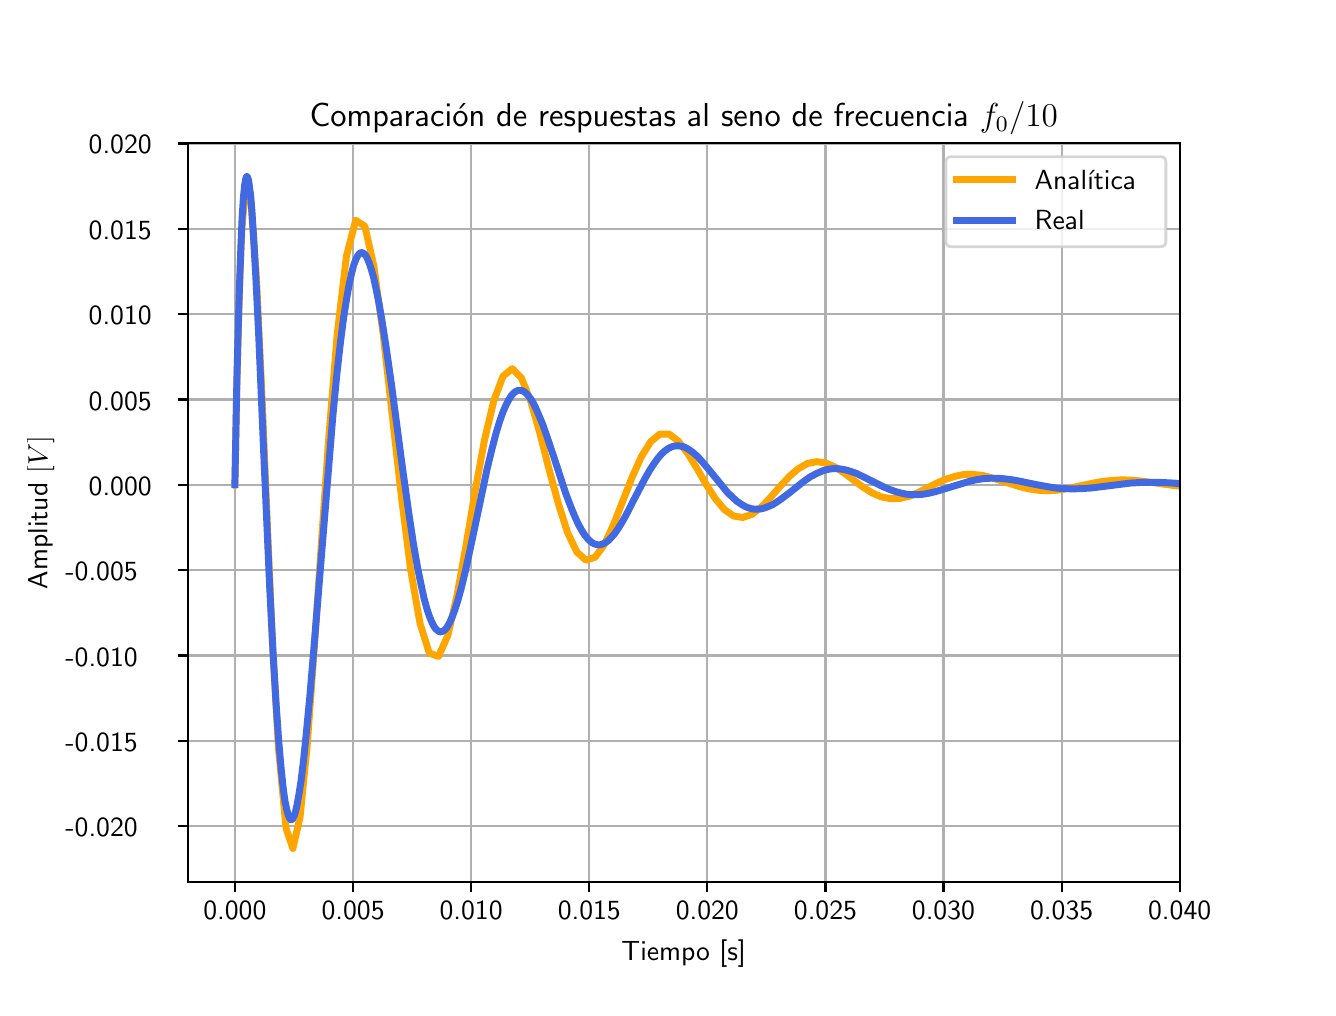\begingroup%
\makeatletter%
\begin{pgfpicture}%
\pgfpathrectangle{\pgfpointorigin}{\pgfqpoint{6.4in}{4.8in}}%
\pgfusepath{use as bounding box, clip}%
\begin{pgfscope}%
\pgfsetbuttcap%
\pgfsetmiterjoin%
\definecolor{currentfill}{rgb}{1.0,1.0,1.0}%
\pgfsetfillcolor{currentfill}%
\pgfsetlinewidth{0.0pt}%
\definecolor{currentstroke}{rgb}{1.0,1.0,1.0}%
\pgfsetstrokecolor{currentstroke}%
\pgfsetdash{}{0pt}%
\pgfpathmoveto{\pgfqpoint{0.0in}{0.0in}}%
\pgfpathlineto{\pgfqpoint{6.4in}{0.0in}}%
\pgfpathlineto{\pgfqpoint{6.4in}{4.8in}}%
\pgfpathlineto{\pgfqpoint{0.0in}{4.8in}}%
\pgfpathclose%
\pgfusepath{fill}%
\end{pgfscope}%
\begin{pgfscope}%
\pgfsetbuttcap%
\pgfsetmiterjoin%
\definecolor{currentfill}{rgb}{1.0,1.0,1.0}%
\pgfsetfillcolor{currentfill}%
\pgfsetlinewidth{0.0pt}%
\definecolor{currentstroke}{rgb}{0.0,0.0,0.0}%
\pgfsetstrokecolor{currentstroke}%
\pgfsetstrokeopacity{0.0}%
\pgfsetdash{}{0pt}%
\pgfpathmoveto{\pgfqpoint{0.8in}{0.528in}}%
\pgfpathlineto{\pgfqpoint{5.76in}{0.528in}}%
\pgfpathlineto{\pgfqpoint{5.76in}{4.224in}}%
\pgfpathlineto{\pgfqpoint{0.8in}{4.224in}}%
\pgfpathclose%
\pgfusepath{fill}%
\end{pgfscope}%
\begin{pgfscope}%
\pgfpathrectangle{\pgfqpoint{0.8in}{0.528in}}{\pgfqpoint{4.96in}{3.696in}}%
\pgfusepath{clip}%
\pgfsetrectcap%
\pgfsetroundjoin%
\pgfsetlinewidth{0.803pt}%
\definecolor{currentstroke}{rgb}{0.69,0.69,0.69}%
\pgfsetstrokecolor{currentstroke}%
\pgfsetdash{}{0pt}%
\pgfpathmoveto{\pgfqpoint{1.036in}{0.528in}}%
\pgfpathlineto{\pgfqpoint{1.036in}{4.224in}}%
\pgfusepath{stroke}%
\end{pgfscope}%
\begin{pgfscope}%
\pgfsetbuttcap%
\pgfsetroundjoin%
\definecolor{currentfill}{rgb}{0.0,0.0,0.0}%
\pgfsetfillcolor{currentfill}%
\pgfsetlinewidth{0.803pt}%
\definecolor{currentstroke}{rgb}{0.0,0.0,0.0}%
\pgfsetstrokecolor{currentstroke}%
\pgfsetdash{}{0pt}%
\pgfsys@defobject{currentmarker}{\pgfqpoint{0.0in}{-0.049in}}{\pgfqpoint{0.0in}{0.0in}}{%
\pgfpathmoveto{\pgfqpoint{0.0in}{0.0in}}%
\pgfpathlineto{\pgfqpoint{0.0in}{-0.049in}}%
\pgfusepath{stroke,fill}%
}%
\begin{pgfscope}%
\pgfsys@transformshift{1.036in}{0.528in}%
\pgfsys@useobject{currentmarker}{}%
\end{pgfscope}%
\end{pgfscope}%
\begin{pgfscope}%
\definecolor{textcolor}{rgb}{0.0,0.0,0.0}%
\pgfsetstrokecolor{textcolor}%
\pgfsetfillcolor{textcolor}%
\pgftext[x=1.036in,y=0.431in,,top]{\color{textcolor}\sffamily\fontsize{10.0}{12.0}\selectfont 0.000}%
\end{pgfscope}%
\begin{pgfscope}%
\pgfpathrectangle{\pgfqpoint{0.8in}{0.528in}}{\pgfqpoint{4.96in}{3.696in}}%
\pgfusepath{clip}%
\pgfsetrectcap%
\pgfsetroundjoin%
\pgfsetlinewidth{0.803pt}%
\definecolor{currentstroke}{rgb}{0.69,0.69,0.69}%
\pgfsetstrokecolor{currentstroke}%
\pgfsetdash{}{0pt}%
\pgfpathmoveto{\pgfqpoint{1.627in}{0.528in}}%
\pgfpathlineto{\pgfqpoint{1.627in}{4.224in}}%
\pgfusepath{stroke}%
\end{pgfscope}%
\begin{pgfscope}%
\pgfsetbuttcap%
\pgfsetroundjoin%
\definecolor{currentfill}{rgb}{0.0,0.0,0.0}%
\pgfsetfillcolor{currentfill}%
\pgfsetlinewidth{0.803pt}%
\definecolor{currentstroke}{rgb}{0.0,0.0,0.0}%
\pgfsetstrokecolor{currentstroke}%
\pgfsetdash{}{0pt}%
\pgfsys@defobject{currentmarker}{\pgfqpoint{0.0in}{-0.049in}}{\pgfqpoint{0.0in}{0.0in}}{%
\pgfpathmoveto{\pgfqpoint{0.0in}{0.0in}}%
\pgfpathlineto{\pgfqpoint{0.0in}{-0.049in}}%
\pgfusepath{stroke,fill}%
}%
\begin{pgfscope}%
\pgfsys@transformshift{1.627in}{0.528in}%
\pgfsys@useobject{currentmarker}{}%
\end{pgfscope}%
\end{pgfscope}%
\begin{pgfscope}%
\definecolor{textcolor}{rgb}{0.0,0.0,0.0}%
\pgfsetstrokecolor{textcolor}%
\pgfsetfillcolor{textcolor}%
\pgftext[x=1.627in,y=0.431in,,top]{\color{textcolor}\sffamily\fontsize{10.0}{12.0}\selectfont 0.005}%
\end{pgfscope}%
\begin{pgfscope}%
\pgfpathrectangle{\pgfqpoint{0.8in}{0.528in}}{\pgfqpoint{4.96in}{3.696in}}%
\pgfusepath{clip}%
\pgfsetrectcap%
\pgfsetroundjoin%
\pgfsetlinewidth{0.803pt}%
\definecolor{currentstroke}{rgb}{0.69,0.69,0.69}%
\pgfsetstrokecolor{currentstroke}%
\pgfsetdash{}{0pt}%
\pgfpathmoveto{\pgfqpoint{2.217in}{0.528in}}%
\pgfpathlineto{\pgfqpoint{2.217in}{4.224in}}%
\pgfusepath{stroke}%
\end{pgfscope}%
\begin{pgfscope}%
\pgfsetbuttcap%
\pgfsetroundjoin%
\definecolor{currentfill}{rgb}{0.0,0.0,0.0}%
\pgfsetfillcolor{currentfill}%
\pgfsetlinewidth{0.803pt}%
\definecolor{currentstroke}{rgb}{0.0,0.0,0.0}%
\pgfsetstrokecolor{currentstroke}%
\pgfsetdash{}{0pt}%
\pgfsys@defobject{currentmarker}{\pgfqpoint{0.0in}{-0.049in}}{\pgfqpoint{0.0in}{0.0in}}{%
\pgfpathmoveto{\pgfqpoint{0.0in}{0.0in}}%
\pgfpathlineto{\pgfqpoint{0.0in}{-0.049in}}%
\pgfusepath{stroke,fill}%
}%
\begin{pgfscope}%
\pgfsys@transformshift{2.217in}{0.528in}%
\pgfsys@useobject{currentmarker}{}%
\end{pgfscope}%
\end{pgfscope}%
\begin{pgfscope}%
\definecolor{textcolor}{rgb}{0.0,0.0,0.0}%
\pgfsetstrokecolor{textcolor}%
\pgfsetfillcolor{textcolor}%
\pgftext[x=2.217in,y=0.431in,,top]{\color{textcolor}\sffamily\fontsize{10.0}{12.0}\selectfont 0.010}%
\end{pgfscope}%
\begin{pgfscope}%
\pgfpathrectangle{\pgfqpoint{0.8in}{0.528in}}{\pgfqpoint{4.96in}{3.696in}}%
\pgfusepath{clip}%
\pgfsetrectcap%
\pgfsetroundjoin%
\pgfsetlinewidth{0.803pt}%
\definecolor{currentstroke}{rgb}{0.69,0.69,0.69}%
\pgfsetstrokecolor{currentstroke}%
\pgfsetdash{}{0pt}%
\pgfpathmoveto{\pgfqpoint{2.808in}{0.528in}}%
\pgfpathlineto{\pgfqpoint{2.808in}{4.224in}}%
\pgfusepath{stroke}%
\end{pgfscope}%
\begin{pgfscope}%
\pgfsetbuttcap%
\pgfsetroundjoin%
\definecolor{currentfill}{rgb}{0.0,0.0,0.0}%
\pgfsetfillcolor{currentfill}%
\pgfsetlinewidth{0.803pt}%
\definecolor{currentstroke}{rgb}{0.0,0.0,0.0}%
\pgfsetstrokecolor{currentstroke}%
\pgfsetdash{}{0pt}%
\pgfsys@defobject{currentmarker}{\pgfqpoint{0.0in}{-0.049in}}{\pgfqpoint{0.0in}{0.0in}}{%
\pgfpathmoveto{\pgfqpoint{0.0in}{0.0in}}%
\pgfpathlineto{\pgfqpoint{0.0in}{-0.049in}}%
\pgfusepath{stroke,fill}%
}%
\begin{pgfscope}%
\pgfsys@transformshift{2.808in}{0.528in}%
\pgfsys@useobject{currentmarker}{}%
\end{pgfscope}%
\end{pgfscope}%
\begin{pgfscope}%
\definecolor{textcolor}{rgb}{0.0,0.0,0.0}%
\pgfsetstrokecolor{textcolor}%
\pgfsetfillcolor{textcolor}%
\pgftext[x=2.808in,y=0.431in,,top]{\color{textcolor}\sffamily\fontsize{10.0}{12.0}\selectfont 0.015}%
\end{pgfscope}%
\begin{pgfscope}%
\pgfpathrectangle{\pgfqpoint{0.8in}{0.528in}}{\pgfqpoint{4.96in}{3.696in}}%
\pgfusepath{clip}%
\pgfsetrectcap%
\pgfsetroundjoin%
\pgfsetlinewidth{0.803pt}%
\definecolor{currentstroke}{rgb}{0.69,0.69,0.69}%
\pgfsetstrokecolor{currentstroke}%
\pgfsetdash{}{0pt}%
\pgfpathmoveto{\pgfqpoint{3.398in}{0.528in}}%
\pgfpathlineto{\pgfqpoint{3.398in}{4.224in}}%
\pgfusepath{stroke}%
\end{pgfscope}%
\begin{pgfscope}%
\pgfsetbuttcap%
\pgfsetroundjoin%
\definecolor{currentfill}{rgb}{0.0,0.0,0.0}%
\pgfsetfillcolor{currentfill}%
\pgfsetlinewidth{0.803pt}%
\definecolor{currentstroke}{rgb}{0.0,0.0,0.0}%
\pgfsetstrokecolor{currentstroke}%
\pgfsetdash{}{0pt}%
\pgfsys@defobject{currentmarker}{\pgfqpoint{0.0in}{-0.049in}}{\pgfqpoint{0.0in}{0.0in}}{%
\pgfpathmoveto{\pgfqpoint{0.0in}{0.0in}}%
\pgfpathlineto{\pgfqpoint{0.0in}{-0.049in}}%
\pgfusepath{stroke,fill}%
}%
\begin{pgfscope}%
\pgfsys@transformshift{3.398in}{0.528in}%
\pgfsys@useobject{currentmarker}{}%
\end{pgfscope}%
\end{pgfscope}%
\begin{pgfscope}%
\definecolor{textcolor}{rgb}{0.0,0.0,0.0}%
\pgfsetstrokecolor{textcolor}%
\pgfsetfillcolor{textcolor}%
\pgftext[x=3.398in,y=0.431in,,top]{\color{textcolor}\sffamily\fontsize{10.0}{12.0}\selectfont 0.020}%
\end{pgfscope}%
\begin{pgfscope}%
\pgfpathrectangle{\pgfqpoint{0.8in}{0.528in}}{\pgfqpoint{4.96in}{3.696in}}%
\pgfusepath{clip}%
\pgfsetrectcap%
\pgfsetroundjoin%
\pgfsetlinewidth{0.803pt}%
\definecolor{currentstroke}{rgb}{0.69,0.69,0.69}%
\pgfsetstrokecolor{currentstroke}%
\pgfsetdash{}{0pt}%
\pgfpathmoveto{\pgfqpoint{3.989in}{0.528in}}%
\pgfpathlineto{\pgfqpoint{3.989in}{4.224in}}%
\pgfusepath{stroke}%
\end{pgfscope}%
\begin{pgfscope}%
\pgfsetbuttcap%
\pgfsetroundjoin%
\definecolor{currentfill}{rgb}{0.0,0.0,0.0}%
\pgfsetfillcolor{currentfill}%
\pgfsetlinewidth{0.803pt}%
\definecolor{currentstroke}{rgb}{0.0,0.0,0.0}%
\pgfsetstrokecolor{currentstroke}%
\pgfsetdash{}{0pt}%
\pgfsys@defobject{currentmarker}{\pgfqpoint{0.0in}{-0.049in}}{\pgfqpoint{0.0in}{0.0in}}{%
\pgfpathmoveto{\pgfqpoint{0.0in}{0.0in}}%
\pgfpathlineto{\pgfqpoint{0.0in}{-0.049in}}%
\pgfusepath{stroke,fill}%
}%
\begin{pgfscope}%
\pgfsys@transformshift{3.989in}{0.528in}%
\pgfsys@useobject{currentmarker}{}%
\end{pgfscope}%
\end{pgfscope}%
\begin{pgfscope}%
\definecolor{textcolor}{rgb}{0.0,0.0,0.0}%
\pgfsetstrokecolor{textcolor}%
\pgfsetfillcolor{textcolor}%
\pgftext[x=3.989in,y=0.431in,,top]{\color{textcolor}\sffamily\fontsize{10.0}{12.0}\selectfont 0.025}%
\end{pgfscope}%
\begin{pgfscope}%
\pgfpathrectangle{\pgfqpoint{0.8in}{0.528in}}{\pgfqpoint{4.96in}{3.696in}}%
\pgfusepath{clip}%
\pgfsetrectcap%
\pgfsetroundjoin%
\pgfsetlinewidth{0.803pt}%
\definecolor{currentstroke}{rgb}{0.69,0.69,0.69}%
\pgfsetstrokecolor{currentstroke}%
\pgfsetdash{}{0pt}%
\pgfpathmoveto{\pgfqpoint{4.579in}{0.528in}}%
\pgfpathlineto{\pgfqpoint{4.579in}{4.224in}}%
\pgfusepath{stroke}%
\end{pgfscope}%
\begin{pgfscope}%
\pgfsetbuttcap%
\pgfsetroundjoin%
\definecolor{currentfill}{rgb}{0.0,0.0,0.0}%
\pgfsetfillcolor{currentfill}%
\pgfsetlinewidth{0.803pt}%
\definecolor{currentstroke}{rgb}{0.0,0.0,0.0}%
\pgfsetstrokecolor{currentstroke}%
\pgfsetdash{}{0pt}%
\pgfsys@defobject{currentmarker}{\pgfqpoint{0.0in}{-0.049in}}{\pgfqpoint{0.0in}{0.0in}}{%
\pgfpathmoveto{\pgfqpoint{0.0in}{0.0in}}%
\pgfpathlineto{\pgfqpoint{0.0in}{-0.049in}}%
\pgfusepath{stroke,fill}%
}%
\begin{pgfscope}%
\pgfsys@transformshift{4.579in}{0.528in}%
\pgfsys@useobject{currentmarker}{}%
\end{pgfscope}%
\end{pgfscope}%
\begin{pgfscope}%
\definecolor{textcolor}{rgb}{0.0,0.0,0.0}%
\pgfsetstrokecolor{textcolor}%
\pgfsetfillcolor{textcolor}%
\pgftext[x=4.579in,y=0.431in,,top]{\color{textcolor}\sffamily\fontsize{10.0}{12.0}\selectfont 0.030}%
\end{pgfscope}%
\begin{pgfscope}%
\pgfpathrectangle{\pgfqpoint{0.8in}{0.528in}}{\pgfqpoint{4.96in}{3.696in}}%
\pgfusepath{clip}%
\pgfsetrectcap%
\pgfsetroundjoin%
\pgfsetlinewidth{0.803pt}%
\definecolor{currentstroke}{rgb}{0.69,0.69,0.69}%
\pgfsetstrokecolor{currentstroke}%
\pgfsetdash{}{0pt}%
\pgfpathmoveto{\pgfqpoint{5.17in}{0.528in}}%
\pgfpathlineto{\pgfqpoint{5.17in}{4.224in}}%
\pgfusepath{stroke}%
\end{pgfscope}%
\begin{pgfscope}%
\pgfsetbuttcap%
\pgfsetroundjoin%
\definecolor{currentfill}{rgb}{0.0,0.0,0.0}%
\pgfsetfillcolor{currentfill}%
\pgfsetlinewidth{0.803pt}%
\definecolor{currentstroke}{rgb}{0.0,0.0,0.0}%
\pgfsetstrokecolor{currentstroke}%
\pgfsetdash{}{0pt}%
\pgfsys@defobject{currentmarker}{\pgfqpoint{0.0in}{-0.049in}}{\pgfqpoint{0.0in}{0.0in}}{%
\pgfpathmoveto{\pgfqpoint{0.0in}{0.0in}}%
\pgfpathlineto{\pgfqpoint{0.0in}{-0.049in}}%
\pgfusepath{stroke,fill}%
}%
\begin{pgfscope}%
\pgfsys@transformshift{5.17in}{0.528in}%
\pgfsys@useobject{currentmarker}{}%
\end{pgfscope}%
\end{pgfscope}%
\begin{pgfscope}%
\definecolor{textcolor}{rgb}{0.0,0.0,0.0}%
\pgfsetstrokecolor{textcolor}%
\pgfsetfillcolor{textcolor}%
\pgftext[x=5.17in,y=0.431in,,top]{\color{textcolor}\sffamily\fontsize{10.0}{12.0}\selectfont 0.035}%
\end{pgfscope}%
\begin{pgfscope}%
\pgfpathrectangle{\pgfqpoint{0.8in}{0.528in}}{\pgfqpoint{4.96in}{3.696in}}%
\pgfusepath{clip}%
\pgfsetrectcap%
\pgfsetroundjoin%
\pgfsetlinewidth{0.803pt}%
\definecolor{currentstroke}{rgb}{0.69,0.69,0.69}%
\pgfsetstrokecolor{currentstroke}%
\pgfsetdash{}{0pt}%
\pgfpathmoveto{\pgfqpoint{5.76in}{0.528in}}%
\pgfpathlineto{\pgfqpoint{5.76in}{4.224in}}%
\pgfusepath{stroke}%
\end{pgfscope}%
\begin{pgfscope}%
\pgfsetbuttcap%
\pgfsetroundjoin%
\definecolor{currentfill}{rgb}{0.0,0.0,0.0}%
\pgfsetfillcolor{currentfill}%
\pgfsetlinewidth{0.803pt}%
\definecolor{currentstroke}{rgb}{0.0,0.0,0.0}%
\pgfsetstrokecolor{currentstroke}%
\pgfsetdash{}{0pt}%
\pgfsys@defobject{currentmarker}{\pgfqpoint{0.0in}{-0.049in}}{\pgfqpoint{0.0in}{0.0in}}{%
\pgfpathmoveto{\pgfqpoint{0.0in}{0.0in}}%
\pgfpathlineto{\pgfqpoint{0.0in}{-0.049in}}%
\pgfusepath{stroke,fill}%
}%
\begin{pgfscope}%
\pgfsys@transformshift{5.76in}{0.528in}%
\pgfsys@useobject{currentmarker}{}%
\end{pgfscope}%
\end{pgfscope}%
\begin{pgfscope}%
\definecolor{textcolor}{rgb}{0.0,0.0,0.0}%
\pgfsetstrokecolor{textcolor}%
\pgfsetfillcolor{textcolor}%
\pgftext[x=5.76in,y=0.431in,,top]{\color{textcolor}\sffamily\fontsize{10.0}{12.0}\selectfont 0.040}%
\end{pgfscope}%
\begin{pgfscope}%
\definecolor{textcolor}{rgb}{0.0,0.0,0.0}%
\pgfsetstrokecolor{textcolor}%
\pgfsetfillcolor{textcolor}%
\pgftext[x=3.28in,y=0.241in,,top]{\color{textcolor}\sffamily\fontsize{10.0}{12.0}\selectfont Tiempo [s]}%
\end{pgfscope}%
\begin{pgfscope}%
\pgfpathrectangle{\pgfqpoint{0.8in}{0.528in}}{\pgfqpoint{4.96in}{3.696in}}%
\pgfusepath{clip}%
\pgfsetrectcap%
\pgfsetroundjoin%
\pgfsetlinewidth{0.803pt}%
\definecolor{currentstroke}{rgb}{0.69,0.69,0.69}%
\pgfsetstrokecolor{currentstroke}%
\pgfsetdash{}{0pt}%
\pgfpathmoveto{\pgfqpoint{0.8in}{0.808in}}%
\pgfpathlineto{\pgfqpoint{5.76in}{0.808in}}%
\pgfusepath{stroke}%
\end{pgfscope}%
\begin{pgfscope}%
\pgfsetbuttcap%
\pgfsetroundjoin%
\definecolor{currentfill}{rgb}{0.0,0.0,0.0}%
\pgfsetfillcolor{currentfill}%
\pgfsetlinewidth{0.803pt}%
\definecolor{currentstroke}{rgb}{0.0,0.0,0.0}%
\pgfsetstrokecolor{currentstroke}%
\pgfsetdash{}{0pt}%
\pgfsys@defobject{currentmarker}{\pgfqpoint{-0.049in}{0.0in}}{\pgfqpoint{0.0in}{0.0in}}{%
\pgfpathmoveto{\pgfqpoint{0.0in}{0.0in}}%
\pgfpathlineto{\pgfqpoint{-0.049in}{0.0in}}%
\pgfusepath{stroke,fill}%
}%
\begin{pgfscope}%
\pgfsys@transformshift{0.8in}{0.808in}%
\pgfsys@useobject{currentmarker}{}%
\end{pgfscope}%
\end{pgfscope}%
\begin{pgfscope}%
\definecolor{textcolor}{rgb}{0.0,0.0,0.0}%
\pgfsetstrokecolor{textcolor}%
\pgfsetfillcolor{textcolor}%
\pgftext[x=0.189in, y=0.755in, left, base]{\color{textcolor}\sffamily\fontsize{10.0}{12.0}\selectfont −0.020}%
\end{pgfscope}%
\begin{pgfscope}%
\pgfpathrectangle{\pgfqpoint{0.8in}{0.528in}}{\pgfqpoint{4.96in}{3.696in}}%
\pgfusepath{clip}%
\pgfsetrectcap%
\pgfsetroundjoin%
\pgfsetlinewidth{0.803pt}%
\definecolor{currentstroke}{rgb}{0.69,0.69,0.69}%
\pgfsetstrokecolor{currentstroke}%
\pgfsetdash{}{0pt}%
\pgfpathmoveto{\pgfqpoint{0.8in}{1.234in}}%
\pgfpathlineto{\pgfqpoint{5.76in}{1.234in}}%
\pgfusepath{stroke}%
\end{pgfscope}%
\begin{pgfscope}%
\pgfsetbuttcap%
\pgfsetroundjoin%
\definecolor{currentfill}{rgb}{0.0,0.0,0.0}%
\pgfsetfillcolor{currentfill}%
\pgfsetlinewidth{0.803pt}%
\definecolor{currentstroke}{rgb}{0.0,0.0,0.0}%
\pgfsetstrokecolor{currentstroke}%
\pgfsetdash{}{0pt}%
\pgfsys@defobject{currentmarker}{\pgfqpoint{-0.049in}{0.0in}}{\pgfqpoint{0.0in}{0.0in}}{%
\pgfpathmoveto{\pgfqpoint{0.0in}{0.0in}}%
\pgfpathlineto{\pgfqpoint{-0.049in}{0.0in}}%
\pgfusepath{stroke,fill}%
}%
\begin{pgfscope}%
\pgfsys@transformshift{0.8in}{1.234in}%
\pgfsys@useobject{currentmarker}{}%
\end{pgfscope}%
\end{pgfscope}%
\begin{pgfscope}%
\definecolor{textcolor}{rgb}{0.0,0.0,0.0}%
\pgfsetstrokecolor{textcolor}%
\pgfsetfillcolor{textcolor}%
\pgftext[x=0.189in, y=1.182in, left, base]{\color{textcolor}\sffamily\fontsize{10.0}{12.0}\selectfont −0.015}%
\end{pgfscope}%
\begin{pgfscope}%
\pgfpathrectangle{\pgfqpoint{0.8in}{0.528in}}{\pgfqpoint{4.96in}{3.696in}}%
\pgfusepath{clip}%
\pgfsetrectcap%
\pgfsetroundjoin%
\pgfsetlinewidth{0.803pt}%
\definecolor{currentstroke}{rgb}{0.69,0.69,0.69}%
\pgfsetstrokecolor{currentstroke}%
\pgfsetdash{}{0pt}%
\pgfpathmoveto{\pgfqpoint{0.8in}{1.661in}}%
\pgfpathlineto{\pgfqpoint{5.76in}{1.661in}}%
\pgfusepath{stroke}%
\end{pgfscope}%
\begin{pgfscope}%
\pgfsetbuttcap%
\pgfsetroundjoin%
\definecolor{currentfill}{rgb}{0.0,0.0,0.0}%
\pgfsetfillcolor{currentfill}%
\pgfsetlinewidth{0.803pt}%
\definecolor{currentstroke}{rgb}{0.0,0.0,0.0}%
\pgfsetstrokecolor{currentstroke}%
\pgfsetdash{}{0pt}%
\pgfsys@defobject{currentmarker}{\pgfqpoint{-0.049in}{0.0in}}{\pgfqpoint{0.0in}{0.0in}}{%
\pgfpathmoveto{\pgfqpoint{0.0in}{0.0in}}%
\pgfpathlineto{\pgfqpoint{-0.049in}{0.0in}}%
\pgfusepath{stroke,fill}%
}%
\begin{pgfscope}%
\pgfsys@transformshift{0.8in}{1.661in}%
\pgfsys@useobject{currentmarker}{}%
\end{pgfscope}%
\end{pgfscope}%
\begin{pgfscope}%
\definecolor{textcolor}{rgb}{0.0,0.0,0.0}%
\pgfsetstrokecolor{textcolor}%
\pgfsetfillcolor{textcolor}%
\pgftext[x=0.189in, y=1.608in, left, base]{\color{textcolor}\sffamily\fontsize{10.0}{12.0}\selectfont −0.010}%
\end{pgfscope}%
\begin{pgfscope}%
\pgfpathrectangle{\pgfqpoint{0.8in}{0.528in}}{\pgfqpoint{4.96in}{3.696in}}%
\pgfusepath{clip}%
\pgfsetrectcap%
\pgfsetroundjoin%
\pgfsetlinewidth{0.803pt}%
\definecolor{currentstroke}{rgb}{0.69,0.69,0.69}%
\pgfsetstrokecolor{currentstroke}%
\pgfsetdash{}{0pt}%
\pgfpathmoveto{\pgfqpoint{0.8in}{2.088in}}%
\pgfpathlineto{\pgfqpoint{5.76in}{2.088in}}%
\pgfusepath{stroke}%
\end{pgfscope}%
\begin{pgfscope}%
\pgfsetbuttcap%
\pgfsetroundjoin%
\definecolor{currentfill}{rgb}{0.0,0.0,0.0}%
\pgfsetfillcolor{currentfill}%
\pgfsetlinewidth{0.803pt}%
\definecolor{currentstroke}{rgb}{0.0,0.0,0.0}%
\pgfsetstrokecolor{currentstroke}%
\pgfsetdash{}{0pt}%
\pgfsys@defobject{currentmarker}{\pgfqpoint{-0.049in}{0.0in}}{\pgfqpoint{0.0in}{0.0in}}{%
\pgfpathmoveto{\pgfqpoint{0.0in}{0.0in}}%
\pgfpathlineto{\pgfqpoint{-0.049in}{0.0in}}%
\pgfusepath{stroke,fill}%
}%
\begin{pgfscope}%
\pgfsys@transformshift{0.8in}{2.088in}%
\pgfsys@useobject{currentmarker}{}%
\end{pgfscope}%
\end{pgfscope}%
\begin{pgfscope}%
\definecolor{textcolor}{rgb}{0.0,0.0,0.0}%
\pgfsetstrokecolor{textcolor}%
\pgfsetfillcolor{textcolor}%
\pgftext[x=0.189in, y=2.035in, left, base]{\color{textcolor}\sffamily\fontsize{10.0}{12.0}\selectfont −0.005}%
\end{pgfscope}%
\begin{pgfscope}%
\pgfpathrectangle{\pgfqpoint{0.8in}{0.528in}}{\pgfqpoint{4.96in}{3.696in}}%
\pgfusepath{clip}%
\pgfsetrectcap%
\pgfsetroundjoin%
\pgfsetlinewidth{0.803pt}%
\definecolor{currentstroke}{rgb}{0.69,0.69,0.69}%
\pgfsetstrokecolor{currentstroke}%
\pgfsetdash{}{0pt}%
\pgfpathmoveto{\pgfqpoint{0.8in}{2.515in}}%
\pgfpathlineto{\pgfqpoint{5.76in}{2.515in}}%
\pgfusepath{stroke}%
\end{pgfscope}%
\begin{pgfscope}%
\pgfsetbuttcap%
\pgfsetroundjoin%
\definecolor{currentfill}{rgb}{0.0,0.0,0.0}%
\pgfsetfillcolor{currentfill}%
\pgfsetlinewidth{0.803pt}%
\definecolor{currentstroke}{rgb}{0.0,0.0,0.0}%
\pgfsetstrokecolor{currentstroke}%
\pgfsetdash{}{0pt}%
\pgfsys@defobject{currentmarker}{\pgfqpoint{-0.049in}{0.0in}}{\pgfqpoint{0.0in}{0.0in}}{%
\pgfpathmoveto{\pgfqpoint{0.0in}{0.0in}}%
\pgfpathlineto{\pgfqpoint{-0.049in}{0.0in}}%
\pgfusepath{stroke,fill}%
}%
\begin{pgfscope}%
\pgfsys@transformshift{0.8in}{2.515in}%
\pgfsys@useobject{currentmarker}{}%
\end{pgfscope}%
\end{pgfscope}%
\begin{pgfscope}%
\definecolor{textcolor}{rgb}{0.0,0.0,0.0}%
\pgfsetstrokecolor{textcolor}%
\pgfsetfillcolor{textcolor}%
\pgftext[x=0.305in, y=2.462in, left, base]{\color{textcolor}\sffamily\fontsize{10.0}{12.0}\selectfont 0.000}%
\end{pgfscope}%
\begin{pgfscope}%
\pgfpathrectangle{\pgfqpoint{0.8in}{0.528in}}{\pgfqpoint{4.96in}{3.696in}}%
\pgfusepath{clip}%
\pgfsetrectcap%
\pgfsetroundjoin%
\pgfsetlinewidth{0.803pt}%
\definecolor{currentstroke}{rgb}{0.69,0.69,0.69}%
\pgfsetstrokecolor{currentstroke}%
\pgfsetdash{}{0pt}%
\pgfpathmoveto{\pgfqpoint{0.8in}{2.941in}}%
\pgfpathlineto{\pgfqpoint{5.76in}{2.941in}}%
\pgfusepath{stroke}%
\end{pgfscope}%
\begin{pgfscope}%
\pgfsetbuttcap%
\pgfsetroundjoin%
\definecolor{currentfill}{rgb}{0.0,0.0,0.0}%
\pgfsetfillcolor{currentfill}%
\pgfsetlinewidth{0.803pt}%
\definecolor{currentstroke}{rgb}{0.0,0.0,0.0}%
\pgfsetstrokecolor{currentstroke}%
\pgfsetdash{}{0pt}%
\pgfsys@defobject{currentmarker}{\pgfqpoint{-0.049in}{0.0in}}{\pgfqpoint{0.0in}{0.0in}}{%
\pgfpathmoveto{\pgfqpoint{0.0in}{0.0in}}%
\pgfpathlineto{\pgfqpoint{-0.049in}{0.0in}}%
\pgfusepath{stroke,fill}%
}%
\begin{pgfscope}%
\pgfsys@transformshift{0.8in}{2.941in}%
\pgfsys@useobject{currentmarker}{}%
\end{pgfscope}%
\end{pgfscope}%
\begin{pgfscope}%
\definecolor{textcolor}{rgb}{0.0,0.0,0.0}%
\pgfsetstrokecolor{textcolor}%
\pgfsetfillcolor{textcolor}%
\pgftext[x=0.305in, y=2.888in, left, base]{\color{textcolor}\sffamily\fontsize{10.0}{12.0}\selectfont 0.005}%
\end{pgfscope}%
\begin{pgfscope}%
\pgfpathrectangle{\pgfqpoint{0.8in}{0.528in}}{\pgfqpoint{4.96in}{3.696in}}%
\pgfusepath{clip}%
\pgfsetrectcap%
\pgfsetroundjoin%
\pgfsetlinewidth{0.803pt}%
\definecolor{currentstroke}{rgb}{0.69,0.69,0.69}%
\pgfsetstrokecolor{currentstroke}%
\pgfsetdash{}{0pt}%
\pgfpathmoveto{\pgfqpoint{0.8in}{3.368in}}%
\pgfpathlineto{\pgfqpoint{5.76in}{3.368in}}%
\pgfusepath{stroke}%
\end{pgfscope}%
\begin{pgfscope}%
\pgfsetbuttcap%
\pgfsetroundjoin%
\definecolor{currentfill}{rgb}{0.0,0.0,0.0}%
\pgfsetfillcolor{currentfill}%
\pgfsetlinewidth{0.803pt}%
\definecolor{currentstroke}{rgb}{0.0,0.0,0.0}%
\pgfsetstrokecolor{currentstroke}%
\pgfsetdash{}{0pt}%
\pgfsys@defobject{currentmarker}{\pgfqpoint{-0.049in}{0.0in}}{\pgfqpoint{0.0in}{0.0in}}{%
\pgfpathmoveto{\pgfqpoint{0.0in}{0.0in}}%
\pgfpathlineto{\pgfqpoint{-0.049in}{0.0in}}%
\pgfusepath{stroke,fill}%
}%
\begin{pgfscope}%
\pgfsys@transformshift{0.8in}{3.368in}%
\pgfsys@useobject{currentmarker}{}%
\end{pgfscope}%
\end{pgfscope}%
\begin{pgfscope}%
\definecolor{textcolor}{rgb}{0.0,0.0,0.0}%
\pgfsetstrokecolor{textcolor}%
\pgfsetfillcolor{textcolor}%
\pgftext[x=0.305in, y=3.315in, left, base]{\color{textcolor}\sffamily\fontsize{10.0}{12.0}\selectfont 0.010}%
\end{pgfscope}%
\begin{pgfscope}%
\pgfpathrectangle{\pgfqpoint{0.8in}{0.528in}}{\pgfqpoint{4.96in}{3.696in}}%
\pgfusepath{clip}%
\pgfsetrectcap%
\pgfsetroundjoin%
\pgfsetlinewidth{0.803pt}%
\definecolor{currentstroke}{rgb}{0.69,0.69,0.69}%
\pgfsetstrokecolor{currentstroke}%
\pgfsetdash{}{0pt}%
\pgfpathmoveto{\pgfqpoint{0.8in}{3.795in}}%
\pgfpathlineto{\pgfqpoint{5.76in}{3.795in}}%
\pgfusepath{stroke}%
\end{pgfscope}%
\begin{pgfscope}%
\pgfsetbuttcap%
\pgfsetroundjoin%
\definecolor{currentfill}{rgb}{0.0,0.0,0.0}%
\pgfsetfillcolor{currentfill}%
\pgfsetlinewidth{0.803pt}%
\definecolor{currentstroke}{rgb}{0.0,0.0,0.0}%
\pgfsetstrokecolor{currentstroke}%
\pgfsetdash{}{0pt}%
\pgfsys@defobject{currentmarker}{\pgfqpoint{-0.049in}{0.0in}}{\pgfqpoint{0.0in}{0.0in}}{%
\pgfpathmoveto{\pgfqpoint{0.0in}{0.0in}}%
\pgfpathlineto{\pgfqpoint{-0.049in}{0.0in}}%
\pgfusepath{stroke,fill}%
}%
\begin{pgfscope}%
\pgfsys@transformshift{0.8in}{3.795in}%
\pgfsys@useobject{currentmarker}{}%
\end{pgfscope}%
\end{pgfscope}%
\begin{pgfscope}%
\definecolor{textcolor}{rgb}{0.0,0.0,0.0}%
\pgfsetstrokecolor{textcolor}%
\pgfsetfillcolor{textcolor}%
\pgftext[x=0.305in, y=3.742in, left, base]{\color{textcolor}\sffamily\fontsize{10.0}{12.0}\selectfont 0.015}%
\end{pgfscope}%
\begin{pgfscope}%
\pgfpathrectangle{\pgfqpoint{0.8in}{0.528in}}{\pgfqpoint{4.96in}{3.696in}}%
\pgfusepath{clip}%
\pgfsetrectcap%
\pgfsetroundjoin%
\pgfsetlinewidth{0.803pt}%
\definecolor{currentstroke}{rgb}{0.69,0.69,0.69}%
\pgfsetstrokecolor{currentstroke}%
\pgfsetdash{}{0pt}%
\pgfpathmoveto{\pgfqpoint{0.8in}{4.221in}}%
\pgfpathlineto{\pgfqpoint{5.76in}{4.221in}}%
\pgfusepath{stroke}%
\end{pgfscope}%
\begin{pgfscope}%
\pgfsetbuttcap%
\pgfsetroundjoin%
\definecolor{currentfill}{rgb}{0.0,0.0,0.0}%
\pgfsetfillcolor{currentfill}%
\pgfsetlinewidth{0.803pt}%
\definecolor{currentstroke}{rgb}{0.0,0.0,0.0}%
\pgfsetstrokecolor{currentstroke}%
\pgfsetdash{}{0pt}%
\pgfsys@defobject{currentmarker}{\pgfqpoint{-0.049in}{0.0in}}{\pgfqpoint{0.0in}{0.0in}}{%
\pgfpathmoveto{\pgfqpoint{0.0in}{0.0in}}%
\pgfpathlineto{\pgfqpoint{-0.049in}{0.0in}}%
\pgfusepath{stroke,fill}%
}%
\begin{pgfscope}%
\pgfsys@transformshift{0.8in}{4.221in}%
\pgfsys@useobject{currentmarker}{}%
\end{pgfscope}%
\end{pgfscope}%
\begin{pgfscope}%
\definecolor{textcolor}{rgb}{0.0,0.0,0.0}%
\pgfsetstrokecolor{textcolor}%
\pgfsetfillcolor{textcolor}%
\pgftext[x=0.305in, y=4.169in, left, base]{\color{textcolor}\sffamily\fontsize{10.0}{12.0}\selectfont 0.020}%
\end{pgfscope}%
\begin{pgfscope}%
\definecolor{textcolor}{rgb}{0.0,0.0,0.0}%
\pgfsetstrokecolor{textcolor}%
\pgfsetfillcolor{textcolor}%
\pgftext[x=0.133in,y=2.376in,,bottom,rotate=90.0]{\color{textcolor}\sffamily\fontsize{10.0}{12.0}\selectfont Amplitud \(\displaystyle [V]\)}%
\end{pgfscope}%
\begin{pgfscope}%
\pgfpathrectangle{\pgfqpoint{0.8in}{0.528in}}{\pgfqpoint{4.96in}{3.696in}}%
\pgfusepath{clip}%
\pgfsetrectcap%
\pgfsetroundjoin%
\pgfsetlinewidth{2.509pt}%
\definecolor{currentstroke}{rgb}{1.0,0.647,0.0}%
\pgfsetstrokecolor{currentstroke}%
\pgfsetdash{}{0pt}%
\pgfpathmoveto{\pgfqpoint{1.036in}{2.517in}}%
\pgfpathlineto{\pgfqpoint{1.036in}{2.51in}}%
\pgfpathlineto{\pgfqpoint{1.042in}{2.83in}}%
\pgfpathlineto{\pgfqpoint{1.049in}{3.145in}}%
\pgfpathlineto{\pgfqpoint{1.06in}{3.526in}}%
\pgfpathlineto{\pgfqpoint{1.071in}{3.798in}}%
\pgfpathlineto{\pgfqpoint{1.091in}{4.019in}}%
\pgfpathlineto{\pgfqpoint{1.114in}{3.967in}}%
\pgfpathlineto{\pgfqpoint{1.144in}{3.546in}}%
\pgfpathlineto{\pgfqpoint{1.173in}{2.926in}}%
\pgfpathlineto{\pgfqpoint{1.2in}{2.278in}}%
\pgfpathlineto{\pgfqpoint{1.224in}{1.72in}}%
\pgfpathlineto{\pgfqpoint{1.254in}{1.197in}}%
\pgfpathlineto{\pgfqpoint{1.292in}{0.796in}}%
\pgfpathlineto{\pgfqpoint{1.326in}{0.696in}}%
\pgfpathlineto{\pgfqpoint{1.362in}{0.854in}}%
\pgfpathlineto{\pgfqpoint{1.397in}{1.205in}}%
\pgfpathlineto{\pgfqpoint{1.431in}{1.669in}}%
\pgfpathlineto{\pgfqpoint{1.464in}{2.156in}}%
\pgfpathlineto{\pgfqpoint{1.505in}{2.743in}}%
\pgfpathlineto{\pgfqpoint{1.548in}{3.27in}}%
\pgfpathlineto{\pgfqpoint{1.594in}{3.658in}}%
\pgfpathlineto{\pgfqpoint{1.64in}{3.837in}}%
\pgfpathlineto{\pgfqpoint{1.686in}{3.807in}}%
\pgfpathlineto{\pgfqpoint{1.731in}{3.607in}}%
\pgfpathlineto{\pgfqpoint{1.777in}{3.271in}}%
\pgfpathlineto{\pgfqpoint{1.869in}{2.452in}}%
\pgfpathlineto{\pgfqpoint{1.915in}{2.089in}}%
\pgfpathlineto{\pgfqpoint{1.962in}{1.82in}}%
\pgfpathlineto{\pgfqpoint{2.008in}{1.673in}}%
\pgfpathlineto{\pgfqpoint{2.054in}{1.656in}}%
\pgfpathlineto{\pgfqpoint{2.1in}{1.759in}}%
\pgfpathlineto{\pgfqpoint{2.146in}{1.957in}}%
\pgfpathlineto{\pgfqpoint{2.192in}{2.212in}}%
\pgfpathlineto{\pgfqpoint{2.238in}{2.486in}}%
\pgfpathlineto{\pgfqpoint{2.284in}{2.738in}}%
\pgfpathlineto{\pgfqpoint{2.331in}{2.936in}}%
\pgfpathlineto{\pgfqpoint{2.377in}{3.058in}}%
\pgfpathlineto{\pgfqpoint{2.423in}{3.095in}}%
\pgfpathlineto{\pgfqpoint{2.469in}{3.048in}}%
\pgfpathlineto{\pgfqpoint{2.515in}{2.933in}}%
\pgfpathlineto{\pgfqpoint{2.561in}{2.772in}}%
\pgfpathlineto{\pgfqpoint{2.607in}{2.591in}}%
\pgfpathlineto{\pgfqpoint{2.654in}{2.418in}}%
\pgfpathlineto{\pgfqpoint{2.7in}{2.274in}}%
\pgfpathlineto{\pgfqpoint{2.746in}{2.178in}}%
\pgfpathlineto{\pgfqpoint{2.792in}{2.137in}}%
\pgfpathlineto{\pgfqpoint{2.838in}{2.153in}}%
\pgfpathlineto{\pgfqpoint{2.884in}{2.217in}}%
\pgfpathlineto{\pgfqpoint{2.93in}{2.317in}}%
\pgfpathlineto{\pgfqpoint{3.023in}{2.554in}}%
\pgfpathlineto{\pgfqpoint{3.069in}{2.656in}}%
\pgfpathlineto{\pgfqpoint{3.115in}{2.73in}}%
\pgfpathlineto{\pgfqpoint{3.161in}{2.768in}}%
\pgfpathlineto{\pgfqpoint{3.207in}{2.768in}}%
\pgfpathlineto{\pgfqpoint{3.253in}{2.733in}}%
\pgfpathlineto{\pgfqpoint{3.299in}{2.673in}}%
\pgfpathlineto{\pgfqpoint{3.346in}{2.597in}}%
\pgfpathlineto{\pgfqpoint{3.392in}{2.517in}}%
\pgfpathlineto{\pgfqpoint{3.438in}{2.445in}}%
\pgfpathlineto{\pgfqpoint{3.484in}{2.39in}}%
\pgfpathlineto{\pgfqpoint{3.53in}{2.358in}}%
\pgfpathlineto{\pgfqpoint{3.576in}{2.351in}}%
\pgfpathlineto{\pgfqpoint{3.622in}{2.367in}}%
\pgfpathlineto{\pgfqpoint{3.668in}{2.403in}}%
\pgfpathlineto{\pgfqpoint{3.715in}{2.452in}}%
\pgfpathlineto{\pgfqpoint{3.761in}{2.505in}}%
\pgfpathlineto{\pgfqpoint{3.807in}{2.555in}}%
\pgfpathlineto{\pgfqpoint{3.853in}{2.595in}}%
\pgfpathlineto{\pgfqpoint{3.899in}{2.621in}}%
\pgfpathlineto{\pgfqpoint{3.945in}{2.63in}}%
\pgfpathlineto{\pgfqpoint{3.991in}{2.623in}}%
\pgfpathlineto{\pgfqpoint{4.037in}{2.603in}}%
\pgfpathlineto{\pgfqpoint{4.084in}{2.572in}}%
\pgfpathlineto{\pgfqpoint{4.176in}{2.503in}}%
\pgfpathlineto{\pgfqpoint{4.222in}{2.474in}}%
\pgfpathlineto{\pgfqpoint{4.268in}{2.454in}}%
\pgfpathlineto{\pgfqpoint{4.314in}{2.445in}}%
\pgfpathlineto{\pgfqpoint{4.36in}{2.446in}}%
\pgfpathlineto{\pgfqpoint{4.407in}{2.457in}}%
\pgfpathlineto{\pgfqpoint{4.453in}{2.476in}}%
\pgfpathlineto{\pgfqpoint{4.545in}{2.522in}}%
\pgfpathlineto{\pgfqpoint{4.591in}{2.542in}}%
\pgfpathlineto{\pgfqpoint{4.637in}{2.557in}}%
\pgfpathlineto{\pgfqpoint{4.683in}{2.566in}}%
\pgfpathlineto{\pgfqpoint{4.729in}{2.566in}}%
\pgfpathlineto{\pgfqpoint{4.776in}{2.561in}}%
\pgfpathlineto{\pgfqpoint{4.822in}{2.549in}}%
\pgfpathlineto{\pgfqpoint{4.96in}{2.505in}}%
\pgfpathlineto{\pgfqpoint{5.006in}{2.494in}}%
\pgfpathlineto{\pgfqpoint{5.052in}{2.487in}}%
\pgfpathlineto{\pgfqpoint{5.098in}{2.485in}}%
\pgfpathlineto{\pgfqpoint{5.145in}{2.487in}}%
\pgfpathlineto{\pgfqpoint{5.191in}{2.494in}}%
\pgfpathlineto{\pgfqpoint{5.329in}{2.523in}}%
\pgfpathlineto{\pgfqpoint{5.375in}{2.531in}}%
\pgfpathlineto{\pgfqpoint{5.421in}{2.536in}}%
\pgfpathlineto{\pgfqpoint{5.468in}{2.539in}}%
\pgfpathlineto{\pgfqpoint{5.514in}{2.538in}}%
\pgfpathlineto{\pgfqpoint{5.56in}{2.534in}}%
\pgfpathlineto{\pgfqpoint{5.744in}{2.509in}}%
\pgfpathlineto{\pgfqpoint{5.77in}{2.507in}}%
\pgfpathlineto{\pgfqpoint{5.77in}{2.507in}}%
\pgfusepath{stroke}%
\end{pgfscope}%
\begin{pgfscope}%
\pgfpathrectangle{\pgfqpoint{0.8in}{0.528in}}{\pgfqpoint{4.96in}{3.696in}}%
\pgfusepath{clip}%
\pgfsetrectcap%
\pgfsetroundjoin%
\pgfsetlinewidth{2.509pt}%
\definecolor{currentstroke}{rgb}{0.255,0.412,0.882}%
\pgfsetstrokecolor{currentstroke}%
\pgfsetdash{}{0pt}%
\pgfpathmoveto{\pgfqpoint{1.036in}{2.515in}}%
\pgfpathlineto{\pgfqpoint{1.046in}{3.04in}}%
\pgfpathlineto{\pgfqpoint{1.056in}{3.416in}}%
\pgfpathlineto{\pgfqpoint{1.065in}{3.676in}}%
\pgfpathlineto{\pgfqpoint{1.072in}{3.848in}}%
\pgfpathlineto{\pgfqpoint{1.079in}{3.954in}}%
\pgfpathlineto{\pgfqpoint{1.085in}{4.014in}}%
\pgfpathlineto{\pgfqpoint{1.09in}{4.043in}}%
\pgfpathlineto{\pgfqpoint{1.094in}{4.054in}}%
\pgfpathlineto{\pgfqpoint{1.096in}{4.056in}}%
\pgfpathlineto{\pgfqpoint{1.098in}{4.055in}}%
\pgfpathlineto{\pgfqpoint{1.1in}{4.05in}}%
\pgfpathlineto{\pgfqpoint{1.104in}{4.038in}}%
\pgfpathlineto{\pgfqpoint{1.108in}{4.013in}}%
\pgfpathlineto{\pgfqpoint{1.114in}{3.966in}}%
\pgfpathlineto{\pgfqpoint{1.121in}{3.886in}}%
\pgfpathlineto{\pgfqpoint{1.129in}{3.76in}}%
\pgfpathlineto{\pgfqpoint{1.14in}{3.567in}}%
\pgfpathlineto{\pgfqpoint{1.155in}{3.266in}}%
\pgfpathlineto{\pgfqpoint{1.179in}{2.701in}}%
\pgfpathlineto{\pgfqpoint{1.209in}{2.025in}}%
\pgfpathlineto{\pgfqpoint{1.227in}{1.673in}}%
\pgfpathlineto{\pgfqpoint{1.242in}{1.421in}}%
\pgfpathlineto{\pgfqpoint{1.255in}{1.235in}}%
\pgfpathlineto{\pgfqpoint{1.267in}{1.099in}}%
\pgfpathlineto{\pgfqpoint{1.277in}{1.003in}}%
\pgfpathlineto{\pgfqpoint{1.286in}{0.936in}}%
\pgfpathlineto{\pgfqpoint{1.295in}{0.892in}}%
\pgfpathlineto{\pgfqpoint{1.302in}{0.865in}}%
\pgfpathlineto{\pgfqpoint{1.308in}{0.85in}}%
\pgfpathlineto{\pgfqpoint{1.313in}{0.842in}}%
\pgfpathlineto{\pgfqpoint{1.317in}{0.84in}}%
\pgfpathlineto{\pgfqpoint{1.32in}{0.84in}}%
\pgfpathlineto{\pgfqpoint{1.324in}{0.843in}}%
\pgfpathlineto{\pgfqpoint{1.328in}{0.85in}}%
\pgfpathlineto{\pgfqpoint{1.334in}{0.862in}}%
\pgfpathlineto{\pgfqpoint{1.34in}{0.883in}}%
\pgfpathlineto{\pgfqpoint{1.347in}{0.915in}}%
\pgfpathlineto{\pgfqpoint{1.356in}{0.964in}}%
\pgfpathlineto{\pgfqpoint{1.367in}{1.035in}}%
\pgfpathlineto{\pgfqpoint{1.379in}{1.134in}}%
\pgfpathlineto{\pgfqpoint{1.393in}{1.271in}}%
\pgfpathlineto{\pgfqpoint{1.411in}{1.459in}}%
\pgfpathlineto{\pgfqpoint{1.434in}{1.732in}}%
\pgfpathlineto{\pgfqpoint{1.526in}{2.86in}}%
\pgfpathlineto{\pgfqpoint{1.546in}{3.068in}}%
\pgfpathlineto{\pgfqpoint{1.564in}{3.228in}}%
\pgfpathlineto{\pgfqpoint{1.58in}{3.352in}}%
\pgfpathlineto{\pgfqpoint{1.595in}{3.447in}}%
\pgfpathlineto{\pgfqpoint{1.608in}{3.52in}}%
\pgfpathlineto{\pgfqpoint{1.62in}{3.574in}}%
\pgfpathlineto{\pgfqpoint{1.63in}{3.612in}}%
\pgfpathlineto{\pgfqpoint{1.64in}{3.639in}}%
\pgfpathlineto{\pgfqpoint{1.648in}{3.656in}}%
\pgfpathlineto{\pgfqpoint{1.656in}{3.667in}}%
\pgfpathlineto{\pgfqpoint{1.662in}{3.673in}}%
\pgfpathlineto{\pgfqpoint{1.668in}{3.675in}}%
\pgfpathlineto{\pgfqpoint{1.673in}{3.675in}}%
\pgfpathlineto{\pgfqpoint{1.679in}{3.672in}}%
\pgfpathlineto{\pgfqpoint{1.685in}{3.667in}}%
\pgfpathlineto{\pgfqpoint{1.692in}{3.658in}}%
\pgfpathlineto{\pgfqpoint{1.699in}{3.644in}}%
\pgfpathlineto{\pgfqpoint{1.708in}{3.622in}}%
\pgfpathlineto{\pgfqpoint{1.718in}{3.592in}}%
\pgfpathlineto{\pgfqpoint{1.73in}{3.55in}}%
\pgfpathlineto{\pgfqpoint{1.742in}{3.493in}}%
\pgfpathlineto{\pgfqpoint{1.757in}{3.419in}}%
\pgfpathlineto{\pgfqpoint{1.774in}{3.32in}}%
\pgfpathlineto{\pgfqpoint{1.794in}{3.19in}}%
\pgfpathlineto{\pgfqpoint{1.82in}{3.008in}}%
\pgfpathlineto{\pgfqpoint{1.874in}{2.599in}}%
\pgfpathlineto{\pgfqpoint{1.906in}{2.37in}}%
\pgfpathlineto{\pgfqpoint{1.929in}{2.218in}}%
\pgfpathlineto{\pgfqpoint{1.949in}{2.103in}}%
\pgfpathlineto{\pgfqpoint{1.967in}{2.015in}}%
\pgfpathlineto{\pgfqpoint{1.982in}{1.946in}}%
\pgfpathlineto{\pgfqpoint{1.996in}{1.895in}}%
\pgfpathlineto{\pgfqpoint{2.009in}{1.856in}}%
\pgfpathlineto{\pgfqpoint{2.021in}{1.827in}}%
\pgfpathlineto{\pgfqpoint{2.031in}{1.807in}}%
\pgfpathlineto{\pgfqpoint{2.04in}{1.794in}}%
\pgfpathlineto{\pgfqpoint{2.049in}{1.786in}}%
\pgfpathlineto{\pgfqpoint{2.056in}{1.781in}}%
\pgfpathlineto{\pgfqpoint{2.063in}{1.779in}}%
\pgfpathlineto{\pgfqpoint{2.07in}{1.78in}}%
\pgfpathlineto{\pgfqpoint{2.077in}{1.783in}}%
\pgfpathlineto{\pgfqpoint{2.085in}{1.788in}}%
\pgfpathlineto{\pgfqpoint{2.093in}{1.797in}}%
\pgfpathlineto{\pgfqpoint{2.102in}{1.811in}}%
\pgfpathlineto{\pgfqpoint{2.112in}{1.83in}}%
\pgfpathlineto{\pgfqpoint{2.124in}{1.857in}}%
\pgfpathlineto{\pgfqpoint{2.137in}{1.892in}}%
\pgfpathlineto{\pgfqpoint{2.152in}{1.94in}}%
\pgfpathlineto{\pgfqpoint{2.169in}{2.002in}}%
\pgfpathlineto{\pgfqpoint{2.189in}{2.085in}}%
\pgfpathlineto{\pgfqpoint{2.214in}{2.2in}}%
\pgfpathlineto{\pgfqpoint{2.262in}{2.427in}}%
\pgfpathlineto{\pgfqpoint{2.297in}{2.593in}}%
\pgfpathlineto{\pgfqpoint{2.322in}{2.696in}}%
\pgfpathlineto{\pgfqpoint{2.342in}{2.773in}}%
\pgfpathlineto{\pgfqpoint{2.36in}{2.832in}}%
\pgfpathlineto{\pgfqpoint{2.376in}{2.877in}}%
\pgfpathlineto{\pgfqpoint{2.391in}{2.912in}}%
\pgfpathlineto{\pgfqpoint{2.404in}{2.937in}}%
\pgfpathlineto{\pgfqpoint{2.416in}{2.957in}}%
\pgfpathlineto{\pgfqpoint{2.427in}{2.97in}}%
\pgfpathlineto{\pgfqpoint{2.437in}{2.979in}}%
\pgfpathlineto{\pgfqpoint{2.446in}{2.984in}}%
\pgfpathlineto{\pgfqpoint{2.455in}{2.987in}}%
\pgfpathlineto{\pgfqpoint{2.463in}{2.987in}}%
\pgfpathlineto{\pgfqpoint{2.472in}{2.985in}}%
\pgfpathlineto{\pgfqpoint{2.481in}{2.981in}}%
\pgfpathlineto{\pgfqpoint{2.491in}{2.973in}}%
\pgfpathlineto{\pgfqpoint{2.501in}{2.963in}}%
\pgfpathlineto{\pgfqpoint{2.513in}{2.947in}}%
\pgfpathlineto{\pgfqpoint{2.526in}{2.927in}}%
\pgfpathlineto{\pgfqpoint{2.54in}{2.899in}}%
\pgfpathlineto{\pgfqpoint{2.556in}{2.862in}}%
\pgfpathlineto{\pgfqpoint{2.576in}{2.814in}}%
\pgfpathlineto{\pgfqpoint{2.599in}{2.748in}}%
\pgfpathlineto{\pgfqpoint{2.633in}{2.647in}}%
\pgfpathlineto{\pgfqpoint{2.689in}{2.475in}}%
\pgfpathlineto{\pgfqpoint{2.715in}{2.406in}}%
\pgfpathlineto{\pgfqpoint{2.736in}{2.355in}}%
\pgfpathlineto{\pgfqpoint{2.754in}{2.316in}}%
\pgfpathlineto{\pgfqpoint{2.771in}{2.285in}}%
\pgfpathlineto{\pgfqpoint{2.786in}{2.262in}}%
\pgfpathlineto{\pgfqpoint{2.8in}{2.245in}}%
\pgfpathlineto{\pgfqpoint{2.813in}{2.232in}}%
\pgfpathlineto{\pgfqpoint{2.825in}{2.223in}}%
\pgfpathlineto{\pgfqpoint{2.836in}{2.218in}}%
\pgfpathlineto{\pgfqpoint{2.847in}{2.215in}}%
\pgfpathlineto{\pgfqpoint{2.858in}{2.214in}}%
\pgfpathlineto{\pgfqpoint{2.868in}{2.216in}}%
\pgfpathlineto{\pgfqpoint{2.879in}{2.22in}}%
\pgfpathlineto{\pgfqpoint{2.891in}{2.227in}}%
\pgfpathlineto{\pgfqpoint{2.904in}{2.236in}}%
\pgfpathlineto{\pgfqpoint{2.917in}{2.25in}}%
\pgfpathlineto{\pgfqpoint{2.933in}{2.268in}}%
\pgfpathlineto{\pgfqpoint{2.95in}{2.292in}}%
\pgfpathlineto{\pgfqpoint{2.97in}{2.324in}}%
\pgfpathlineto{\pgfqpoint{2.994in}{2.367in}}%
\pgfpathlineto{\pgfqpoint{3.029in}{2.436in}}%
\pgfpathlineto{\pgfqpoint{3.085in}{2.543in}}%
\pgfpathlineto{\pgfqpoint{3.111in}{2.589in}}%
\pgfpathlineto{\pgfqpoint{3.133in}{2.622in}}%
\pgfpathlineto{\pgfqpoint{3.152in}{2.648in}}%
\pgfpathlineto{\pgfqpoint{3.169in}{2.668in}}%
\pgfpathlineto{\pgfqpoint{3.185in}{2.683in}}%
\pgfpathlineto{\pgfqpoint{3.2in}{2.694in}}%
\pgfpathlineto{\pgfqpoint{3.215in}{2.702in}}%
\pgfpathlineto{\pgfqpoint{3.228in}{2.707in}}%
\pgfpathlineto{\pgfqpoint{3.242in}{2.709in}}%
\pgfpathlineto{\pgfqpoint{3.255in}{2.709in}}%
\pgfpathlineto{\pgfqpoint{3.269in}{2.707in}}%
\pgfpathlineto{\pgfqpoint{3.283in}{2.703in}}%
\pgfpathlineto{\pgfqpoint{3.297in}{2.696in}}%
\pgfpathlineto{\pgfqpoint{3.313in}{2.686in}}%
\pgfpathlineto{\pgfqpoint{3.331in}{2.672in}}%
\pgfpathlineto{\pgfqpoint{3.351in}{2.654in}}%
\pgfpathlineto{\pgfqpoint{3.373in}{2.629in}}%
\pgfpathlineto{\pgfqpoint{3.403in}{2.594in}}%
\pgfpathlineto{\pgfqpoint{3.499in}{2.476in}}%
\pgfpathlineto{\pgfqpoint{3.524in}{2.452in}}%
\pgfpathlineto{\pgfqpoint{3.545in}{2.433in}}%
\pgfpathlineto{\pgfqpoint{3.565in}{2.419in}}%
\pgfpathlineto{\pgfqpoint{3.583in}{2.408in}}%
\pgfpathlineto{\pgfqpoint{3.601in}{2.4in}}%
\pgfpathlineto{\pgfqpoint{3.618in}{2.395in}}%
\pgfpathlineto{\pgfqpoint{3.634in}{2.393in}}%
\pgfpathlineto{\pgfqpoint{3.651in}{2.393in}}%
\pgfpathlineto{\pgfqpoint{3.668in}{2.394in}}%
\pgfpathlineto{\pgfqpoint{3.686in}{2.399in}}%
\pgfpathlineto{\pgfqpoint{3.704in}{2.406in}}%
\pgfpathlineto{\pgfqpoint{3.725in}{2.415in}}%
\pgfpathlineto{\pgfqpoint{3.747in}{2.429in}}%
\pgfpathlineto{\pgfqpoint{3.774in}{2.448in}}%
\pgfpathlineto{\pgfqpoint{3.811in}{2.476in}}%
\pgfpathlineto{\pgfqpoint{3.884in}{2.534in}}%
\pgfpathlineto{\pgfqpoint{3.913in}{2.554in}}%
\pgfpathlineto{\pgfqpoint{3.939in}{2.568in}}%
\pgfpathlineto{\pgfqpoint{3.962in}{2.579in}}%
\pgfpathlineto{\pgfqpoint{3.983in}{2.587in}}%
\pgfpathlineto{\pgfqpoint{4.004in}{2.592in}}%
\pgfpathlineto{\pgfqpoint{4.025in}{2.595in}}%
\pgfpathlineto{\pgfqpoint{4.046in}{2.595in}}%
\pgfpathlineto{\pgfqpoint{4.067in}{2.593in}}%
\pgfpathlineto{\pgfqpoint{4.089in}{2.589in}}%
\pgfpathlineto{\pgfqpoint{4.113in}{2.582in}}%
\pgfpathlineto{\pgfqpoint{4.14in}{2.573in}}%
\pgfpathlineto{\pgfqpoint{4.171in}{2.558in}}%
\pgfpathlineto{\pgfqpoint{4.219in}{2.534in}}%
\pgfpathlineto{\pgfqpoint{4.281in}{2.503in}}%
\pgfpathlineto{\pgfqpoint{4.315in}{2.489in}}%
\pgfpathlineto{\pgfqpoint{4.344in}{2.479in}}%
\pgfpathlineto{\pgfqpoint{4.371in}{2.472in}}%
\pgfpathlineto{\pgfqpoint{4.397in}{2.467in}}%
\pgfpathlineto{\pgfqpoint{4.423in}{2.465in}}%
\pgfpathlineto{\pgfqpoint{4.449in}{2.465in}}%
\pgfpathlineto{\pgfqpoint{4.476in}{2.467in}}%
\pgfpathlineto{\pgfqpoint{4.505in}{2.472in}}%
\pgfpathlineto{\pgfqpoint{4.538in}{2.48in}}%
\pgfpathlineto{\pgfqpoint{4.578in}{2.492in}}%
\pgfpathlineto{\pgfqpoint{4.71in}{2.532in}}%
\pgfpathlineto{\pgfqpoint{4.745in}{2.54in}}%
\pgfpathlineto{\pgfqpoint{4.778in}{2.545in}}%
\pgfpathlineto{\pgfqpoint{4.81in}{2.547in}}%
\pgfpathlineto{\pgfqpoint{4.843in}{2.547in}}%
\pgfpathlineto{\pgfqpoint{4.876in}{2.545in}}%
\pgfpathlineto{\pgfqpoint{4.913in}{2.541in}}%
\pgfpathlineto{\pgfqpoint{4.958in}{2.533in}}%
\pgfpathlineto{\pgfqpoint{5.039in}{2.516in}}%
\pgfpathlineto{\pgfqpoint{5.099in}{2.505in}}%
\pgfpathlineto{\pgfqpoint{5.144in}{2.498in}}%
\pgfpathlineto{\pgfqpoint{5.185in}{2.495in}}%
\pgfpathlineto{\pgfqpoint{5.225in}{2.494in}}%
\pgfpathlineto{\pgfqpoint{5.266in}{2.495in}}%
\pgfpathlineto{\pgfqpoint{5.312in}{2.498in}}%
\pgfpathlineto{\pgfqpoint{5.371in}{2.505in}}%
\pgfpathlineto{\pgfqpoint{5.514in}{2.523in}}%
\pgfpathlineto{\pgfqpoint{5.567in}{2.526in}}%
\pgfpathlineto{\pgfqpoint{5.617in}{2.527in}}%
\pgfpathlineto{\pgfqpoint{5.669in}{2.526in}}%
\pgfpathlineto{\pgfqpoint{5.729in}{2.523in}}%
\pgfpathlineto{\pgfqpoint{5.76in}{2.52in}}%
\pgfpathlineto{\pgfqpoint{5.76in}{2.52in}}%
\pgfusepath{stroke}%
\end{pgfscope}%
\begin{pgfscope}%
\pgfsetrectcap%
\pgfsetmiterjoin%
\pgfsetlinewidth{0.803pt}%
\definecolor{currentstroke}{rgb}{0.0,0.0,0.0}%
\pgfsetstrokecolor{currentstroke}%
\pgfsetdash{}{0pt}%
\pgfpathmoveto{\pgfqpoint{0.8in}{0.528in}}%
\pgfpathlineto{\pgfqpoint{0.8in}{4.224in}}%
\pgfusepath{stroke}%
\end{pgfscope}%
\begin{pgfscope}%
\pgfsetrectcap%
\pgfsetmiterjoin%
\pgfsetlinewidth{0.803pt}%
\definecolor{currentstroke}{rgb}{0.0,0.0,0.0}%
\pgfsetstrokecolor{currentstroke}%
\pgfsetdash{}{0pt}%
\pgfpathmoveto{\pgfqpoint{5.76in}{0.528in}}%
\pgfpathlineto{\pgfqpoint{5.76in}{4.224in}}%
\pgfusepath{stroke}%
\end{pgfscope}%
\begin{pgfscope}%
\pgfsetrectcap%
\pgfsetmiterjoin%
\pgfsetlinewidth{0.803pt}%
\definecolor{currentstroke}{rgb}{0.0,0.0,0.0}%
\pgfsetstrokecolor{currentstroke}%
\pgfsetdash{}{0pt}%
\pgfpathmoveto{\pgfqpoint{0.8in}{0.528in}}%
\pgfpathlineto{\pgfqpoint{5.76in}{0.528in}}%
\pgfusepath{stroke}%
\end{pgfscope}%
\begin{pgfscope}%
\pgfsetrectcap%
\pgfsetmiterjoin%
\pgfsetlinewidth{0.803pt}%
\definecolor{currentstroke}{rgb}{0.0,0.0,0.0}%
\pgfsetstrokecolor{currentstroke}%
\pgfsetdash{}{0pt}%
\pgfpathmoveto{\pgfqpoint{0.8in}{4.224in}}%
\pgfpathlineto{\pgfqpoint{5.76in}{4.224in}}%
\pgfusepath{stroke}%
\end{pgfscope}%
\begin{pgfscope}%
\definecolor{textcolor}{rgb}{0.0,0.0,0.0}%
\pgfsetstrokecolor{textcolor}%
\pgfsetfillcolor{textcolor}%
\pgftext[x=3.28in,y=4.307in,,base]{\color{textcolor}\sffamily\fontsize{12.0}{14.4}\selectfont Comparación de respuestas al seno de frecuencia \(\displaystyle f_0/10\)}%
\end{pgfscope}%
\begin{pgfscope}%
\pgfsetbuttcap%
\pgfsetmiterjoin%
\definecolor{currentfill}{rgb}{1.0,1.0,1.0}%
\pgfsetfillcolor{currentfill}%
\pgfsetfillopacity{0.8}%
\pgfsetlinewidth{1.004pt}%
\definecolor{currentstroke}{rgb}{0.8,0.8,0.8}%
\pgfsetstrokecolor{currentstroke}%
\pgfsetstrokeopacity{0.8}%
\pgfsetdash{}{0pt}%
\pgfpathmoveto{\pgfqpoint{4.618in}{3.705in}}%
\pgfpathlineto{\pgfqpoint{5.663in}{3.705in}}%
\pgfpathquadraticcurveto{\pgfqpoint{5.691in}{3.705in}}{\pgfqpoint{5.691in}{3.733in}}%
\pgfpathlineto{\pgfqpoint{5.691in}{4.127in}}%
\pgfpathquadraticcurveto{\pgfqpoint{5.691in}{4.155in}}{\pgfqpoint{5.663in}{4.155in}}%
\pgfpathlineto{\pgfqpoint{4.618in}{4.155in}}%
\pgfpathquadraticcurveto{\pgfqpoint{4.591in}{4.155in}}{\pgfqpoint{4.591in}{4.127in}}%
\pgfpathlineto{\pgfqpoint{4.591in}{3.733in}}%
\pgfpathquadraticcurveto{\pgfqpoint{4.591in}{3.705in}}{\pgfqpoint{4.618in}{3.705in}}%
\pgfpathclose%
\pgfusepath{stroke,fill}%
\end{pgfscope}%
\begin{pgfscope}%
\pgfsetrectcap%
\pgfsetroundjoin%
\pgfsetlinewidth{2.509pt}%
\definecolor{currentstroke}{rgb}{1.0,0.647,0.0}%
\pgfsetstrokecolor{currentstroke}%
\pgfsetdash{}{0pt}%
\pgfpathmoveto{\pgfqpoint{4.646in}{4.042in}}%
\pgfpathlineto{\pgfqpoint{4.924in}{4.042in}}%
\pgfusepath{stroke}%
\end{pgfscope}%
\begin{pgfscope}%
\definecolor{textcolor}{rgb}{0.0,0.0,0.0}%
\pgfsetstrokecolor{textcolor}%
\pgfsetfillcolor{textcolor}%
\pgftext[x=5.035in,y=3.993in,left,base]{\color{textcolor}\sffamily\fontsize{10.0}{12.0}\selectfont Analítica}%
\end{pgfscope}%
\begin{pgfscope}%
\pgfsetrectcap%
\pgfsetroundjoin%
\pgfsetlinewidth{2.509pt}%
\definecolor{currentstroke}{rgb}{0.255,0.412,0.882}%
\pgfsetstrokecolor{currentstroke}%
\pgfsetdash{}{0pt}%
\pgfpathmoveto{\pgfqpoint{4.646in}{3.838in}}%
\pgfpathlineto{\pgfqpoint{4.924in}{3.838in}}%
\pgfusepath{stroke}%
\end{pgfscope}%
\begin{pgfscope}%
\definecolor{textcolor}{rgb}{0.0,0.0,0.0}%
\pgfsetstrokecolor{textcolor}%
\pgfsetfillcolor{textcolor}%
\pgftext[x=5.035in,y=3.79in,left,base]{\color{textcolor}\sffamily\fontsize{10.0}{12.0}\selectfont Real}%
\end{pgfscope}%
\end{pgfpicture}%
\makeatother%
\endgroup%

